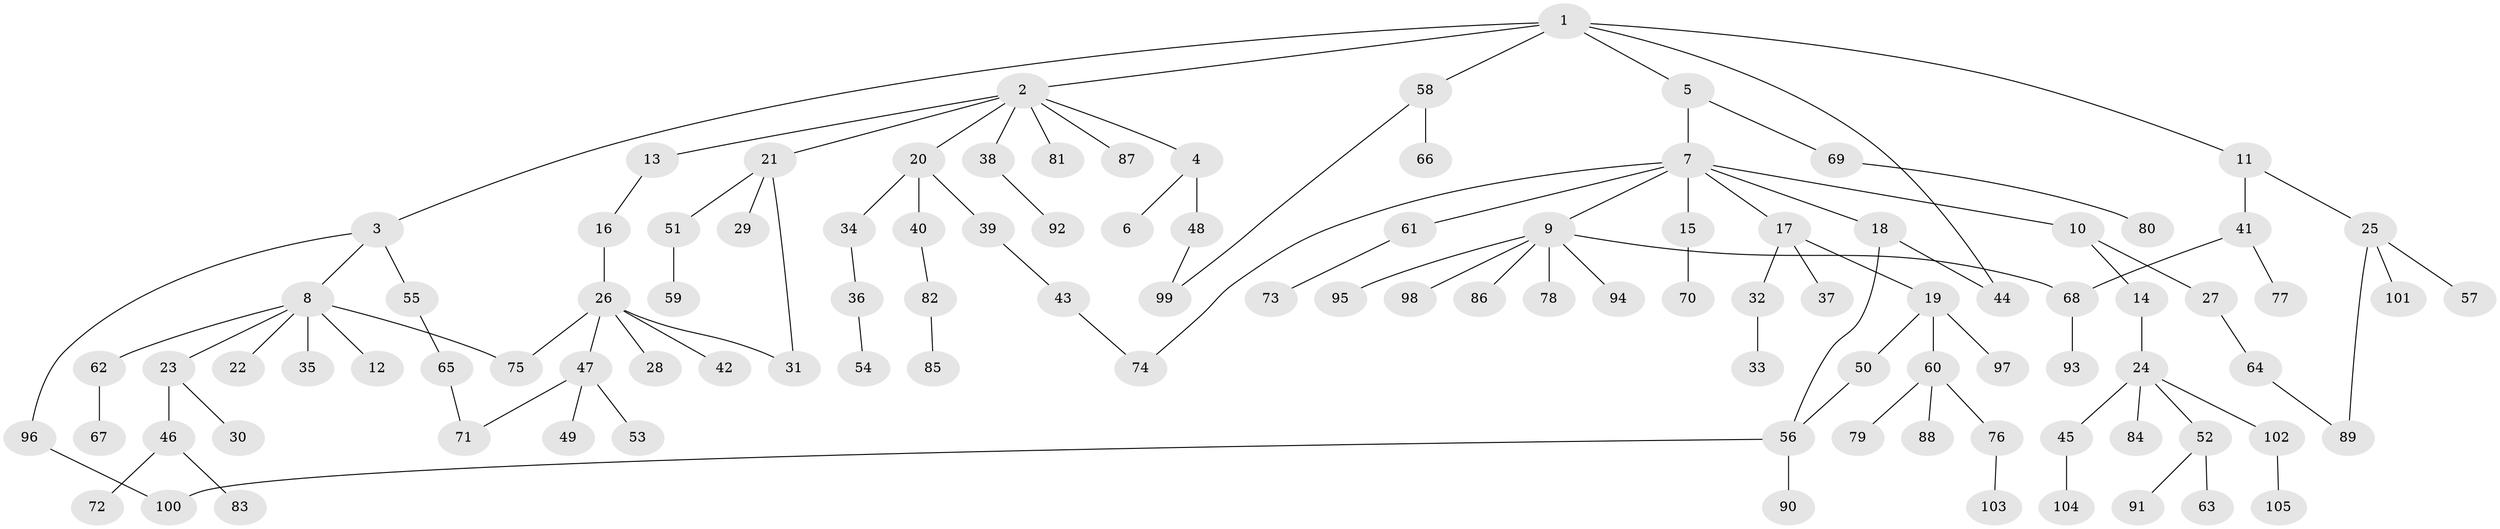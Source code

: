 // Generated by graph-tools (version 1.1) at 2025/10/02/27/25 16:10:55]
// undirected, 105 vertices, 114 edges
graph export_dot {
graph [start="1"]
  node [color=gray90,style=filled];
  1;
  2;
  3;
  4;
  5;
  6;
  7;
  8;
  9;
  10;
  11;
  12;
  13;
  14;
  15;
  16;
  17;
  18;
  19;
  20;
  21;
  22;
  23;
  24;
  25;
  26;
  27;
  28;
  29;
  30;
  31;
  32;
  33;
  34;
  35;
  36;
  37;
  38;
  39;
  40;
  41;
  42;
  43;
  44;
  45;
  46;
  47;
  48;
  49;
  50;
  51;
  52;
  53;
  54;
  55;
  56;
  57;
  58;
  59;
  60;
  61;
  62;
  63;
  64;
  65;
  66;
  67;
  68;
  69;
  70;
  71;
  72;
  73;
  74;
  75;
  76;
  77;
  78;
  79;
  80;
  81;
  82;
  83;
  84;
  85;
  86;
  87;
  88;
  89;
  90;
  91;
  92;
  93;
  94;
  95;
  96;
  97;
  98;
  99;
  100;
  101;
  102;
  103;
  104;
  105;
  1 -- 2;
  1 -- 3;
  1 -- 5;
  1 -- 11;
  1 -- 58;
  1 -- 44;
  2 -- 4;
  2 -- 13;
  2 -- 20;
  2 -- 21;
  2 -- 38;
  2 -- 81;
  2 -- 87;
  3 -- 8;
  3 -- 55;
  3 -- 96;
  4 -- 6;
  4 -- 48;
  5 -- 7;
  5 -- 69;
  7 -- 9;
  7 -- 10;
  7 -- 15;
  7 -- 17;
  7 -- 18;
  7 -- 61;
  7 -- 74;
  8 -- 12;
  8 -- 22;
  8 -- 23;
  8 -- 35;
  8 -- 62;
  8 -- 75;
  9 -- 78;
  9 -- 86;
  9 -- 94;
  9 -- 95;
  9 -- 98;
  9 -- 68;
  10 -- 14;
  10 -- 27;
  11 -- 25;
  11 -- 41;
  13 -- 16;
  14 -- 24;
  15 -- 70;
  16 -- 26;
  17 -- 19;
  17 -- 32;
  17 -- 37;
  18 -- 44;
  18 -- 56;
  19 -- 50;
  19 -- 60;
  19 -- 97;
  20 -- 34;
  20 -- 39;
  20 -- 40;
  21 -- 29;
  21 -- 31;
  21 -- 51;
  23 -- 30;
  23 -- 46;
  24 -- 45;
  24 -- 52;
  24 -- 84;
  24 -- 102;
  25 -- 57;
  25 -- 89;
  25 -- 101;
  26 -- 28;
  26 -- 42;
  26 -- 47;
  26 -- 75;
  26 -- 31;
  27 -- 64;
  32 -- 33;
  34 -- 36;
  36 -- 54;
  38 -- 92;
  39 -- 43;
  40 -- 82;
  41 -- 68;
  41 -- 77;
  43 -- 74;
  45 -- 104;
  46 -- 72;
  46 -- 83;
  47 -- 49;
  47 -- 53;
  47 -- 71;
  48 -- 99;
  50 -- 56;
  51 -- 59;
  52 -- 63;
  52 -- 91;
  55 -- 65;
  56 -- 90;
  56 -- 100;
  58 -- 66;
  58 -- 99;
  60 -- 76;
  60 -- 79;
  60 -- 88;
  61 -- 73;
  62 -- 67;
  64 -- 89;
  65 -- 71;
  68 -- 93;
  69 -- 80;
  76 -- 103;
  82 -- 85;
  96 -- 100;
  102 -- 105;
}
